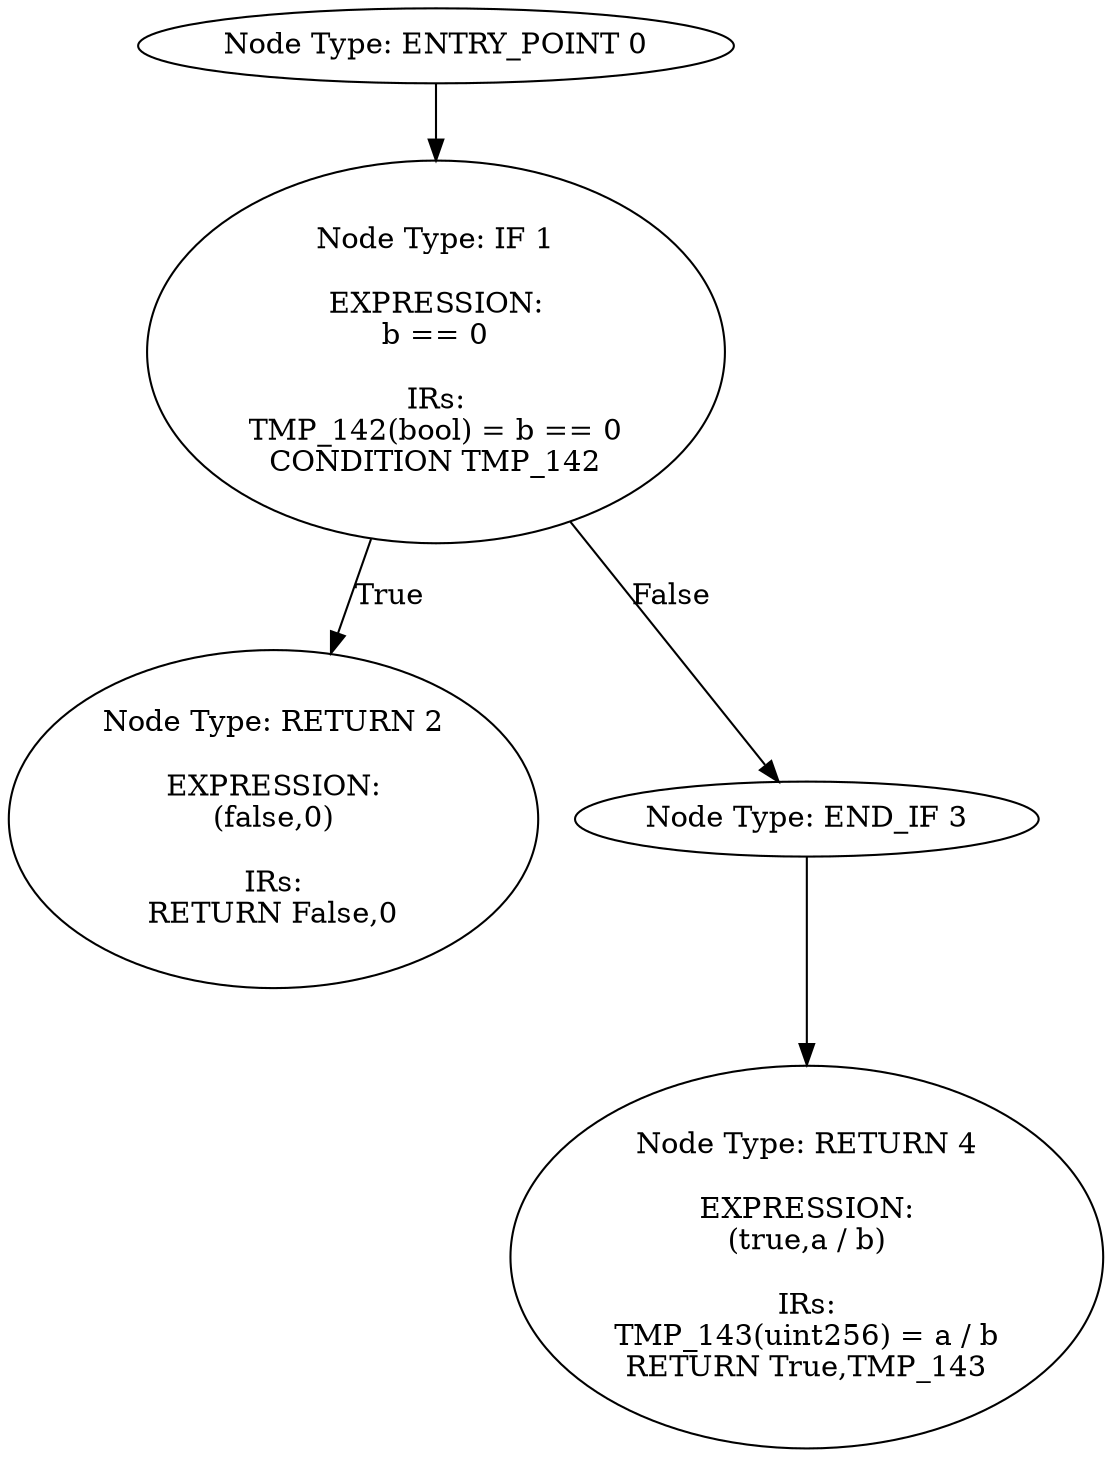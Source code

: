 digraph{
0[label="Node Type: ENTRY_POINT 0
"];
0->1;
1[label="Node Type: IF 1

EXPRESSION:
b == 0

IRs:
TMP_142(bool) = b == 0
CONDITION TMP_142"];
1->2[label="True"];
1->3[label="False"];
2[label="Node Type: RETURN 2

EXPRESSION:
(false,0)

IRs:
RETURN False,0"];
3[label="Node Type: END_IF 3
"];
3->4;
4[label="Node Type: RETURN 4

EXPRESSION:
(true,a / b)

IRs:
TMP_143(uint256) = a / b
RETURN True,TMP_143"];
}
